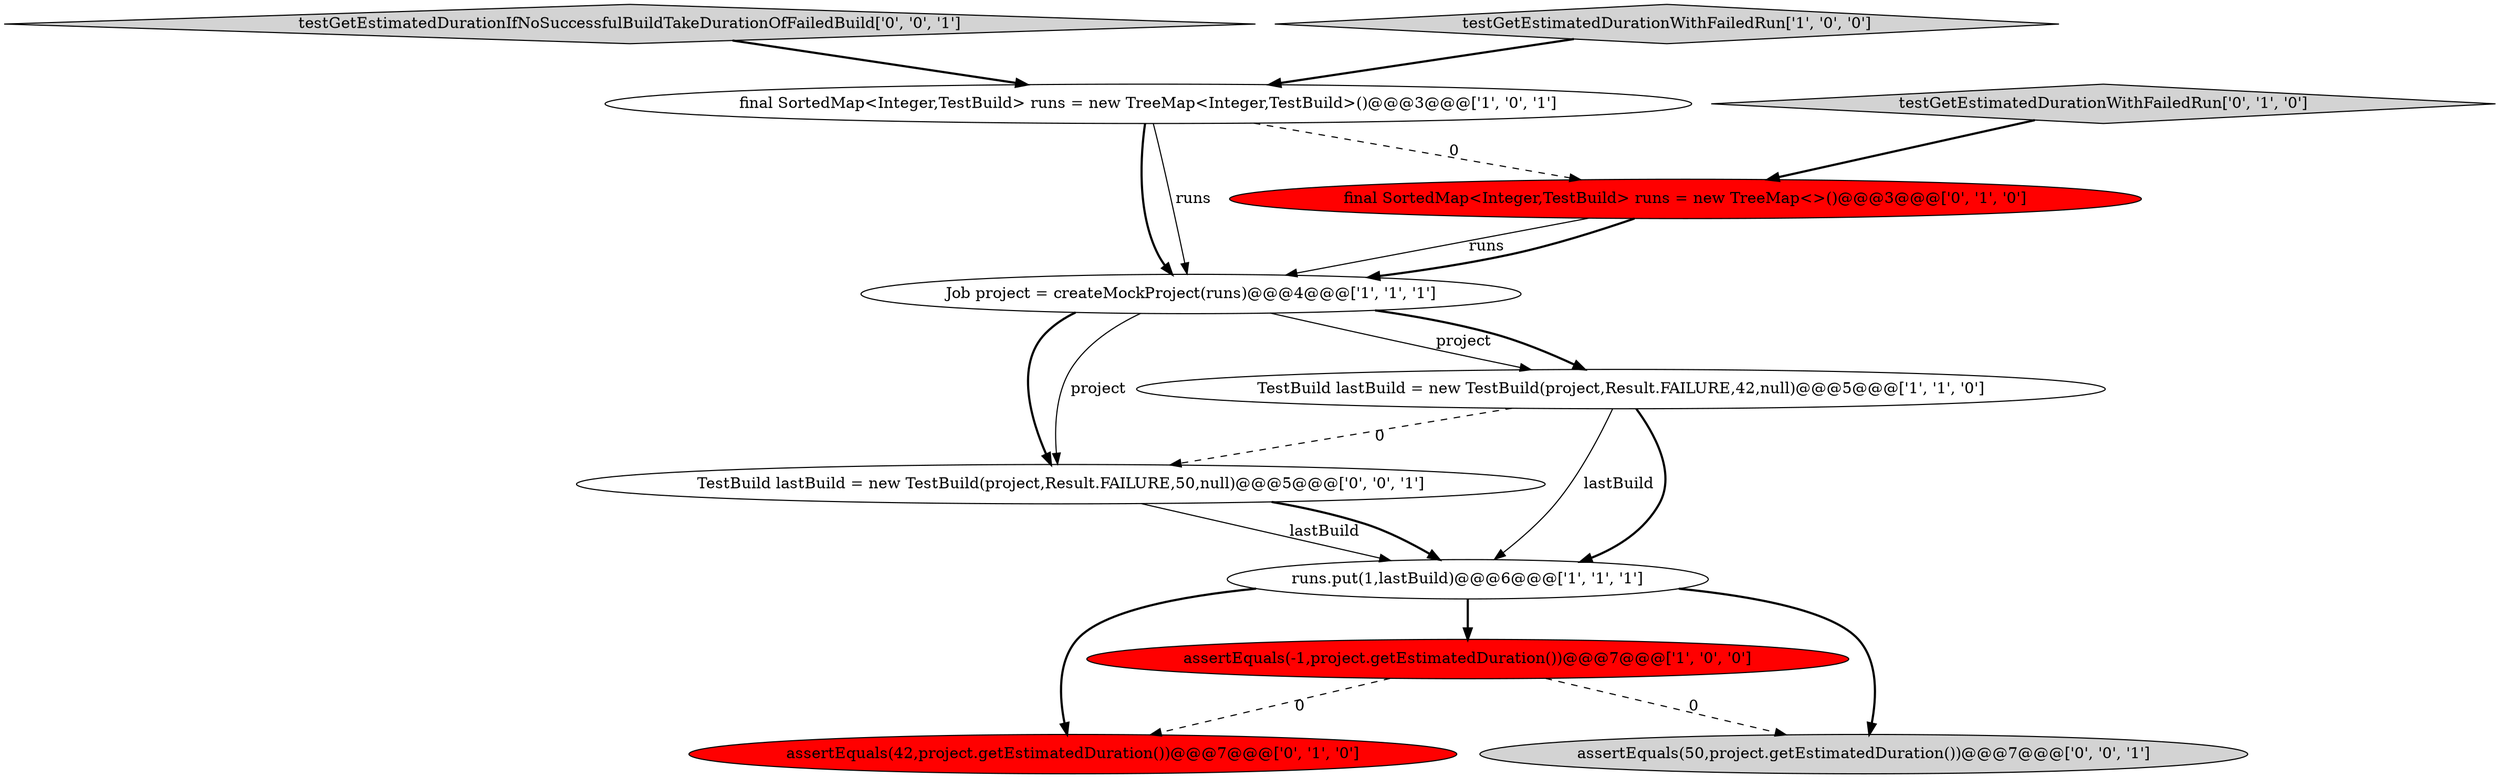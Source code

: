 digraph {
9 [style = filled, label = "testGetEstimatedDurationIfNoSuccessfulBuildTakeDurationOfFailedBuild['0', '0', '1']", fillcolor = lightgray, shape = diamond image = "AAA0AAABBB3BBB"];
10 [style = filled, label = "TestBuild lastBuild = new TestBuild(project,Result.FAILURE,50,null)@@@5@@@['0', '0', '1']", fillcolor = white, shape = ellipse image = "AAA0AAABBB3BBB"];
7 [style = filled, label = "final SortedMap<Integer,TestBuild> runs = new TreeMap<>()@@@3@@@['0', '1', '0']", fillcolor = red, shape = ellipse image = "AAA1AAABBB2BBB"];
1 [style = filled, label = "TestBuild lastBuild = new TestBuild(project,Result.FAILURE,42,null)@@@5@@@['1', '1', '0']", fillcolor = white, shape = ellipse image = "AAA0AAABBB1BBB"];
8 [style = filled, label = "testGetEstimatedDurationWithFailedRun['0', '1', '0']", fillcolor = lightgray, shape = diamond image = "AAA0AAABBB2BBB"];
6 [style = filled, label = "assertEquals(42,project.getEstimatedDuration())@@@7@@@['0', '1', '0']", fillcolor = red, shape = ellipse image = "AAA1AAABBB2BBB"];
4 [style = filled, label = "final SortedMap<Integer,TestBuild> runs = new TreeMap<Integer,TestBuild>()@@@3@@@['1', '0', '1']", fillcolor = white, shape = ellipse image = "AAA0AAABBB1BBB"];
5 [style = filled, label = "runs.put(1,lastBuild)@@@6@@@['1', '1', '1']", fillcolor = white, shape = ellipse image = "AAA0AAABBB1BBB"];
11 [style = filled, label = "assertEquals(50,project.getEstimatedDuration())@@@7@@@['0', '0', '1']", fillcolor = lightgray, shape = ellipse image = "AAA0AAABBB3BBB"];
2 [style = filled, label = "testGetEstimatedDurationWithFailedRun['1', '0', '0']", fillcolor = lightgray, shape = diamond image = "AAA0AAABBB1BBB"];
0 [style = filled, label = "Job project = createMockProject(runs)@@@4@@@['1', '1', '1']", fillcolor = white, shape = ellipse image = "AAA0AAABBB1BBB"];
3 [style = filled, label = "assertEquals(-1,project.getEstimatedDuration())@@@7@@@['1', '0', '0']", fillcolor = red, shape = ellipse image = "AAA1AAABBB1BBB"];
1->5 [style = bold, label=""];
5->3 [style = bold, label=""];
3->6 [style = dashed, label="0"];
1->5 [style = solid, label="lastBuild"];
7->0 [style = solid, label="runs"];
9->4 [style = bold, label=""];
7->0 [style = bold, label=""];
1->10 [style = dashed, label="0"];
0->1 [style = solid, label="project"];
2->4 [style = bold, label=""];
8->7 [style = bold, label=""];
4->0 [style = bold, label=""];
10->5 [style = solid, label="lastBuild"];
0->10 [style = bold, label=""];
10->5 [style = bold, label=""];
5->6 [style = bold, label=""];
4->7 [style = dashed, label="0"];
0->1 [style = bold, label=""];
4->0 [style = solid, label="runs"];
5->11 [style = bold, label=""];
0->10 [style = solid, label="project"];
3->11 [style = dashed, label="0"];
}

